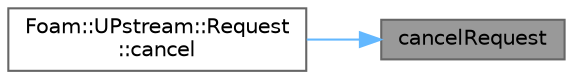 digraph "cancelRequest"
{
 // LATEX_PDF_SIZE
  bgcolor="transparent";
  edge [fontname=Helvetica,fontsize=10,labelfontname=Helvetica,labelfontsize=10];
  node [fontname=Helvetica,fontsize=10,shape=box,height=0.2,width=0.4];
  rankdir="RL";
  Node1 [id="Node000001",label="cancelRequest",height=0.2,width=0.4,color="gray40", fillcolor="grey60", style="filled", fontcolor="black",tooltip=" "];
  Node1 -> Node2 [id="edge1_Node000001_Node000002",dir="back",color="steelblue1",style="solid",tooltip=" "];
  Node2 [id="Node000002",label="Foam::UPstream::Request\l::cancel",height=0.2,width=0.4,color="grey40", fillcolor="white", style="filled",URL="$classFoam_1_1UPstream_1_1Request.html#a02d5fa6b14e221f3012a794b905be166",tooltip=" "];
}
